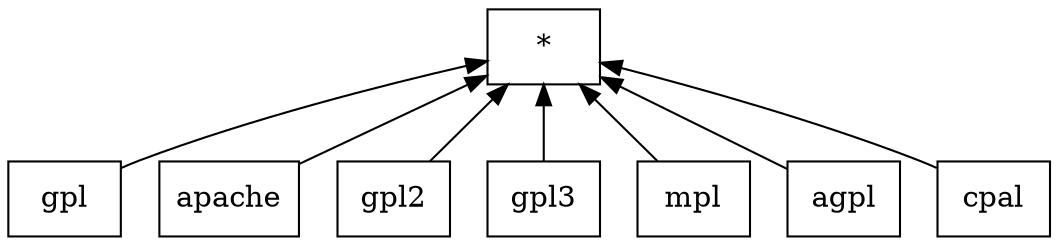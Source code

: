 digraph G { 
 rankdir=BT;
 subgraph ba { 
1 [shape=record,label="{gpl}"];
2 [shape=record,label="{apache}"];
3 [shape=record,label="{gpl2}"];
4 [shape=record,label="{gpl3}"];
5 [shape=record,label="{mpl}"];
6 [shape=record,label="{agpl}"];
7 [shape=record,label="{cpal}"];
8 [shape=record,label="{*}"];
1 -> 8
2 -> 8
3 -> 8
4 -> 8
5 -> 8
6 -> 8
7 -> 8
}}